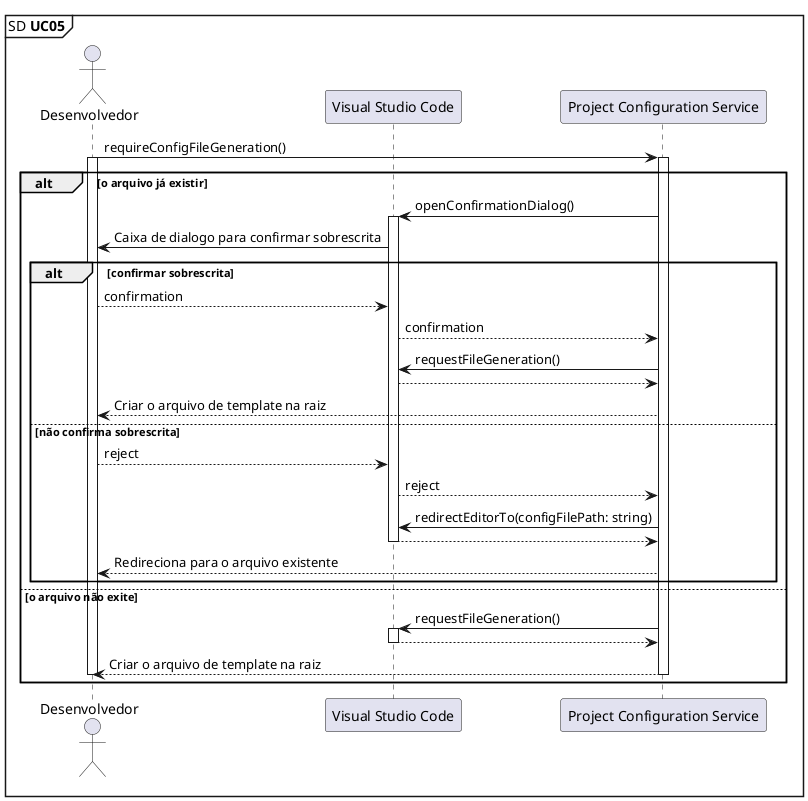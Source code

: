 @startuml

mainframe SD **UC05** 

'UC05: Como desenvolvedor, desejo solicitar a geração do arquivo de configuração.

actor       Desenvolvedor as Dev
participant "Visual Studio Code" as VSCode
participant "Project Configuration Service" as ProjectConfigurationService

Dev -> ProjectConfigurationService: requireConfigFileGeneration()
activate Dev
activate ProjectConfigurationService

alt o arquivo já existir

  ProjectConfigurationService -> VSCode: openConfirmationDialog()
  activate VSCode

  Dev <- VSCode: Caixa de dialogo para confirmar sobrescrita
  
  alt confirmar sobrescrita

    Dev --> VSCode: confirmation
    ProjectConfigurationService <-- VSCode: confirmation

    ProjectConfigurationService -> VSCode: requestFileGeneration()
    ProjectConfigurationService <-- VSCode
    
    Dev <-- ProjectConfigurationService: Criar o arquivo de template na raiz 

  else não confirma sobrescrita

    Dev --> VSCode: reject
    ProjectConfigurationService <-- VSCode: reject
    
    ProjectConfigurationService -> VSCode: redirectEditorTo(configFilePath: string)
    ProjectConfigurationService <-- VSCode
    deactivate VSCode

    Dev <-- ProjectConfigurationService: Redireciona para o arquivo existente
  
  end

else o arquivo não exite

  ProjectConfigurationService -> VSCode: requestFileGeneration()
  activate VSCode
  ProjectConfigurationService <-- VSCode
  deactivate VSCode
  
  Dev <-- ProjectConfigurationService: Criar o arquivo de template na raiz 
  deactivate Dev
  deactivate ProjectConfigurationService
  
end

@enduml
